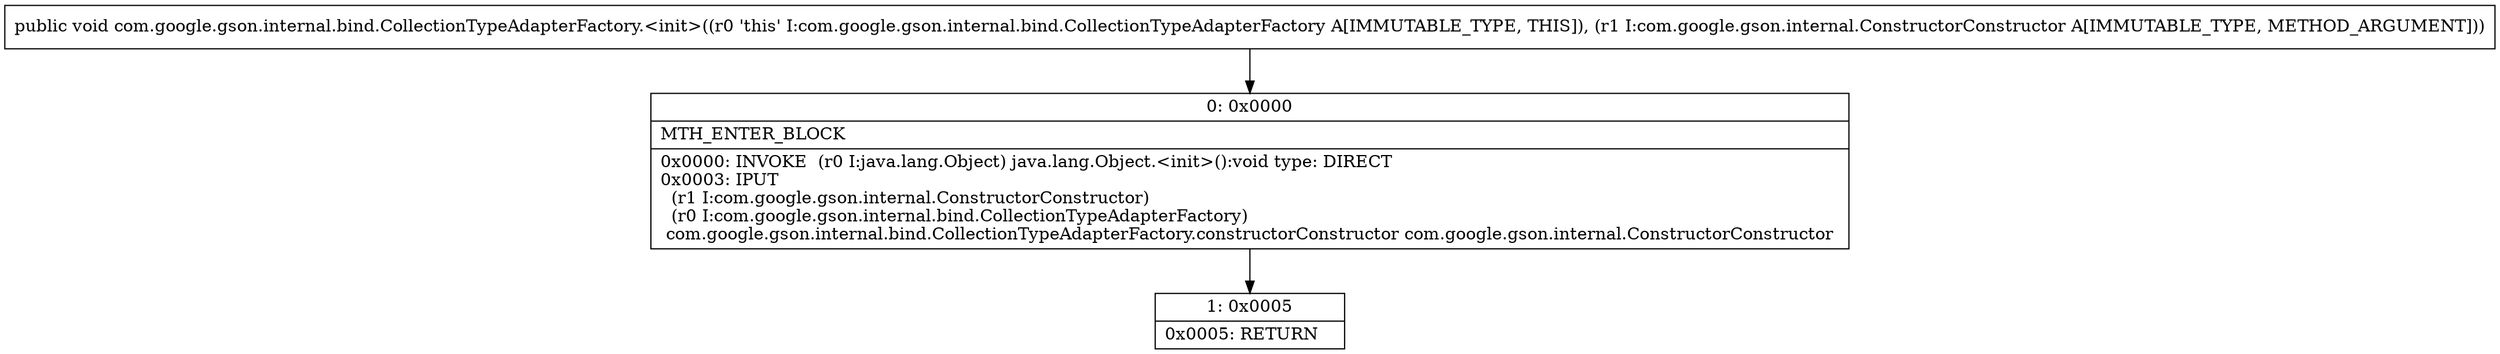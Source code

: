 digraph "CFG forcom.google.gson.internal.bind.CollectionTypeAdapterFactory.\<init\>(Lcom\/google\/gson\/internal\/ConstructorConstructor;)V" {
Node_0 [shape=record,label="{0\:\ 0x0000|MTH_ENTER_BLOCK\l|0x0000: INVOKE  (r0 I:java.lang.Object) java.lang.Object.\<init\>():void type: DIRECT \l0x0003: IPUT  \l  (r1 I:com.google.gson.internal.ConstructorConstructor)\l  (r0 I:com.google.gson.internal.bind.CollectionTypeAdapterFactory)\l com.google.gson.internal.bind.CollectionTypeAdapterFactory.constructorConstructor com.google.gson.internal.ConstructorConstructor \l}"];
Node_1 [shape=record,label="{1\:\ 0x0005|0x0005: RETURN   \l}"];
MethodNode[shape=record,label="{public void com.google.gson.internal.bind.CollectionTypeAdapterFactory.\<init\>((r0 'this' I:com.google.gson.internal.bind.CollectionTypeAdapterFactory A[IMMUTABLE_TYPE, THIS]), (r1 I:com.google.gson.internal.ConstructorConstructor A[IMMUTABLE_TYPE, METHOD_ARGUMENT])) }"];
MethodNode -> Node_0;
Node_0 -> Node_1;
}

